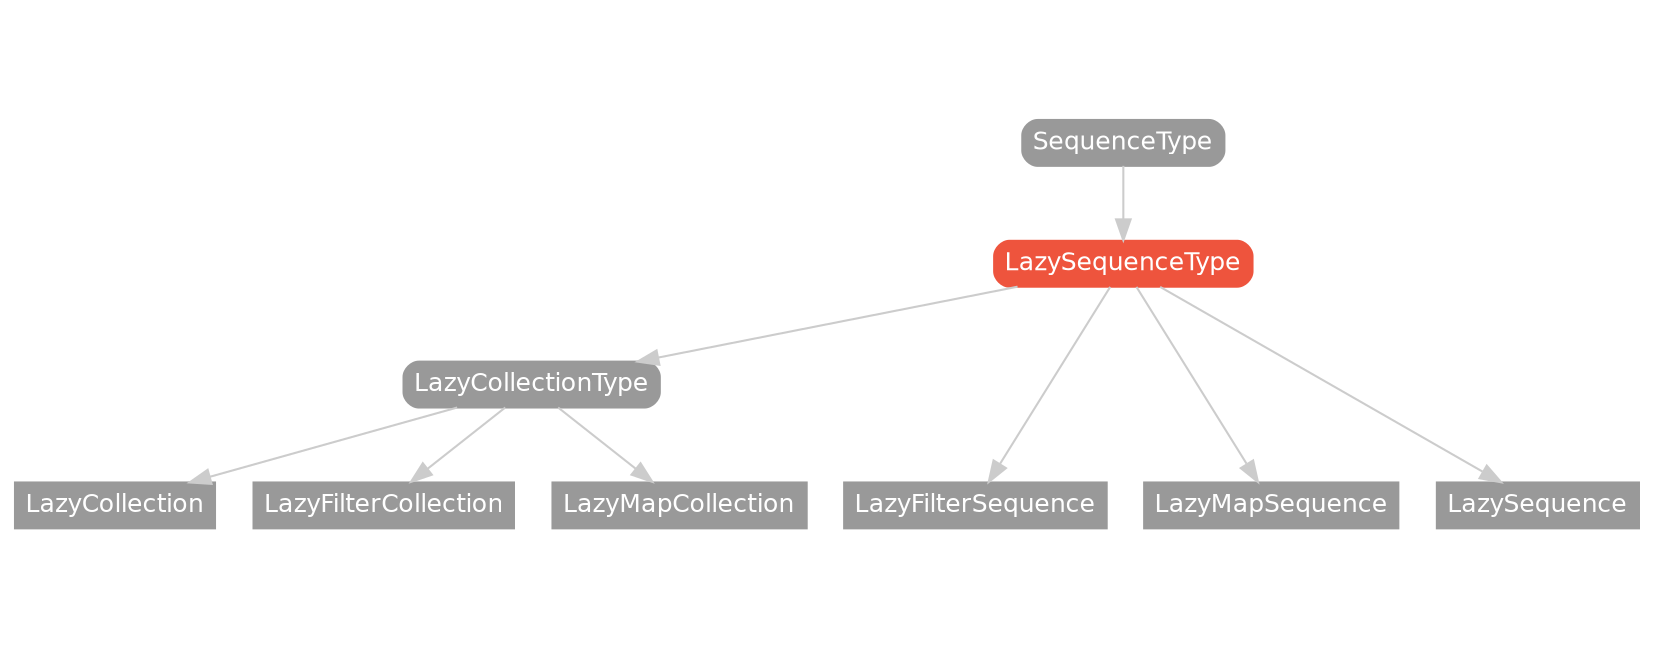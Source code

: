 strict digraph "LazySequenceType - Type Hierarchy - SwiftDoc.org" {
    pad="0.1,0.8"
    node [shape=box, style="filled,rounded", color="#999999", fillcolor="#999999", fontcolor=white, fontname=Helvetica, fontnames="Helvetica,sansserif", fontsize=12, margin="0.07,0.05", height="0.3"]
    edge [color="#cccccc"]
    "LazyCollection" [URL="/type/LazyCollection/", style=filled]
    "LazyCollectionType" [URL="/protocol/LazyCollectionType/"]
    "LazyFilterCollection" [URL="/type/LazyFilterCollection/", style=filled]
    "LazyFilterSequence" [URL="/type/LazyFilterSequence/", style=filled]
    "LazyMapCollection" [URL="/type/LazyMapCollection/", style=filled]
    "LazyMapSequence" [URL="/type/LazyMapSequence/", style=filled]
    "LazySequence" [URL="/type/LazySequence/", style=filled]
    "LazySequenceType" [URL="/protocol/LazySequenceType/", style="filled,rounded", fillcolor="#ee543d", color="#ee543d"]
    "SequenceType" [URL="/protocol/SequenceType/"]    "LazySequenceType" -> "LazyCollectionType"
    "LazySequenceType" -> "LazyFilterSequence"
    "LazySequenceType" -> "LazyMapSequence"
    "LazySequenceType" -> "LazySequence"
    "LazyCollectionType" -> "LazyCollection"
    "LazyCollectionType" -> "LazyFilterCollection"
    "LazyCollectionType" -> "LazyMapCollection"
    "SequenceType" -> "LazySequenceType"
    subgraph Types {
        rank = max; "LazyFilterSequence"; "LazyMapSequence"; "LazySequence"; "LazyCollection"; "LazyFilterCollection"; "LazyMapCollection";
    }
}